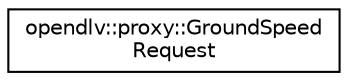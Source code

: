 digraph "Graphical Class Hierarchy"
{
 // LATEX_PDF_SIZE
  edge [fontname="Helvetica",fontsize="10",labelfontname="Helvetica",labelfontsize="10"];
  node [fontname="Helvetica",fontsize="10",shape=record];
  rankdir="LR";
  Node0 [label="opendlv::proxy::GroundSpeed\lRequest",height=0.2,width=0.4,color="black", fillcolor="white", style="filled",URL="$classopendlv_1_1proxy_1_1GroundSpeedRequest.html",tooltip=" "];
}
